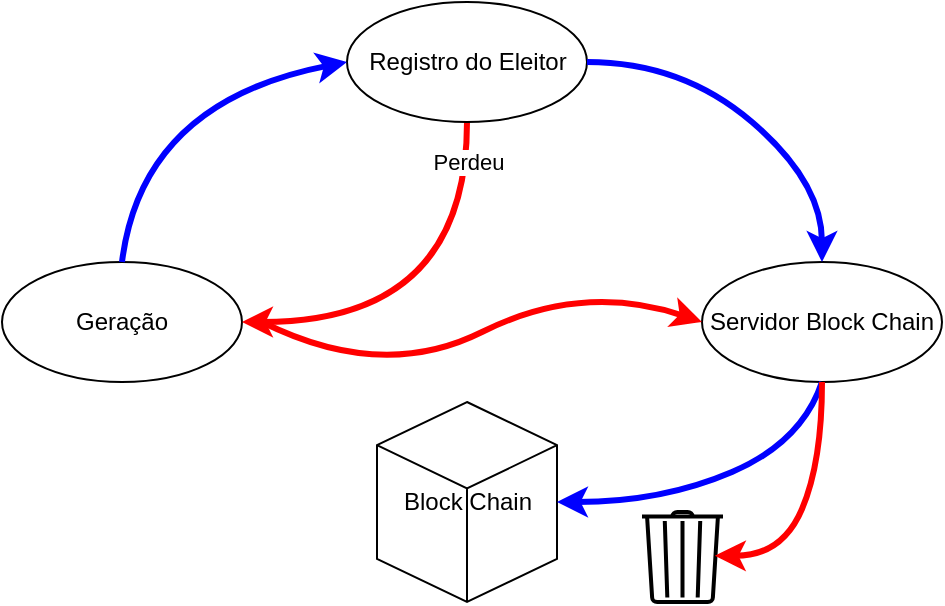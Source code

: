 <mxfile version="13.7.9" type="device"><diagram id="TLs_h5q52nekJCSbLLor" name="Página-1"><mxGraphModel dx="1242" dy="722" grid="1" gridSize="10" guides="1" tooltips="1" connect="1" arrows="1" fold="1" page="1" pageScale="1" pageWidth="827" pageHeight="1169" math="0" shadow="0"><root><mxCell id="0"/><mxCell id="1" parent="0"/><mxCell id="ZqujRr9laYatOUZxkRyD-3" value="Geração" style="ellipse;whiteSpace=wrap;html=1;fontSize=12;" parent="1" vertex="1"><mxGeometry x="170" y="200" width="120" height="60" as="geometry"/></mxCell><mxCell id="ZqujRr9laYatOUZxkRyD-25" style="rounded=0;orthogonalLoop=1;jettySize=auto;html=1;exitX=0.5;exitY=1;exitDx=0;exitDy=0;fontSize=12;entryX=1;entryY=0.5;entryDx=0;entryDy=0;edgeStyle=orthogonalEdgeStyle;curved=1;strokeColor=#FF0000;strokeWidth=3;" parent="1" source="ZqujRr9laYatOUZxkRyD-4" edge="1" target="ZqujRr9laYatOUZxkRyD-3"><mxGeometry relative="1" as="geometry"><mxPoint x="320" y="230" as="targetPoint"/></mxGeometry></mxCell><mxCell id="wDsQ41a62oUI-jb3qV3i-1" value="Perdeu" style="edgeLabel;html=1;align=center;verticalAlign=middle;resizable=0;points=[];" vertex="1" connectable="0" parent="ZqujRr9laYatOUZxkRyD-25"><mxGeometry x="-0.298" relative="1" as="geometry"><mxPoint x="-9.992e-16" y="-55" as="offset"/></mxGeometry></mxCell><mxCell id="ZqujRr9laYatOUZxkRyD-4" value="Registro do Eleitor" style="ellipse;whiteSpace=wrap;html=1;fontSize=12;" parent="1" vertex="1"><mxGeometry x="342.5" y="70" width="120" height="60" as="geometry"/></mxCell><mxCell id="ZqujRr9laYatOUZxkRyD-5" value="Servidor Block Chain" style="ellipse;whiteSpace=wrap;html=1;fontSize=12;" parent="1" vertex="1"><mxGeometry x="520" y="200" width="120" height="60" as="geometry"/></mxCell><mxCell id="ZqujRr9laYatOUZxkRyD-6" value="" style="curved=1;endArrow=classic;html=1;fontSize=12;exitX=0.5;exitY=0;exitDx=0;exitDy=0;entryX=0;entryY=0.5;entryDx=0;entryDy=0;strokeColor=#0000FF;strokeWidth=3;" parent="1" source="ZqujRr9laYatOUZxkRyD-3" target="ZqujRr9laYatOUZxkRyD-4" edge="1"><mxGeometry width="50" height="50" relative="1" as="geometry"><mxPoint x="227.5" y="200" as="sourcePoint"/><mxPoint x="277.5" y="150" as="targetPoint"/><Array as="points"><mxPoint x="240" y="120"/></Array></mxGeometry></mxCell><mxCell id="ZqujRr9laYatOUZxkRyD-8" value="" style="curved=1;endArrow=classic;html=1;fontSize=12;exitX=1;exitY=0.5;exitDx=0;exitDy=0;entryX=0.5;entryY=0;entryDx=0;entryDy=0;strokeColor=#0000FF;strokeWidth=3;" parent="1" source="ZqujRr9laYatOUZxkRyD-4" target="ZqujRr9laYatOUZxkRyD-5" edge="1"><mxGeometry width="50" height="50" relative="1" as="geometry"><mxPoint x="460" y="380" as="sourcePoint"/><mxPoint x="510" y="330" as="targetPoint"/><Array as="points"><mxPoint x="510" y="100"/><mxPoint x="580" y="160"/></Array></mxGeometry></mxCell><mxCell id="ZqujRr9laYatOUZxkRyD-10" value="Block Chain" style="html=1;whiteSpace=wrap;shape=isoCube2;backgroundOutline=1;isoAngle=15;fontSize=12;" parent="1" vertex="1"><mxGeometry x="357.5" y="270" width="90" height="100" as="geometry"/></mxCell><mxCell id="ZqujRr9laYatOUZxkRyD-14" value="" style="curved=1;endArrow=classic;html=1;fontSize=12;exitX=0.5;exitY=1;exitDx=0;exitDy=0;entryX=1;entryY=0.5;entryDx=0;entryDy=0;entryPerimeter=0;strokeColor=#0000FF;strokeWidth=3;" parent="1" source="ZqujRr9laYatOUZxkRyD-5" target="ZqujRr9laYatOUZxkRyD-10" edge="1"><mxGeometry width="50" height="50" relative="1" as="geometry"><mxPoint x="460" y="380" as="sourcePoint"/><mxPoint x="510" y="330" as="targetPoint"/><Array as="points"><mxPoint x="570" y="290"/><mxPoint x="500" y="320"/></Array></mxGeometry></mxCell><mxCell id="ZqujRr9laYatOUZxkRyD-15" value="" style="html=1;verticalLabelPosition=bottom;align=center;labelBackgroundColor=#ffffff;verticalAlign=top;strokeWidth=2;shadow=0;dashed=0;shape=mxgraph.ios7.icons.trashcan;fontSize=12;" parent="1" vertex="1"><mxGeometry x="490" y="325" width="40.5" height="45" as="geometry"/></mxCell><mxCell id="wDsQ41a62oUI-jb3qV3i-2" value="" style="curved=1;endArrow=classic;html=1;entryX=0;entryY=0.5;entryDx=0;entryDy=0;strokeColor=#FF0000;strokeWidth=3;" edge="1" parent="1" target="ZqujRr9laYatOUZxkRyD-5"><mxGeometry width="50" height="50" relative="1" as="geometry"><mxPoint x="300" y="230" as="sourcePoint"/><mxPoint x="462.5" y="210" as="targetPoint"/><Array as="points"><mxPoint x="360" y="260"/><mxPoint x="460" y="210"/></Array></mxGeometry></mxCell><mxCell id="wDsQ41a62oUI-jb3qV3i-3" value="" style="curved=1;endArrow=classic;html=1;strokeColor=#FF0000;strokeWidth=3;entryX=0.9;entryY=0.486;entryDx=0;entryDy=0;entryPerimeter=0;exitX=0.5;exitY=1;exitDx=0;exitDy=0;" edge="1" parent="1" source="ZqujRr9laYatOUZxkRyD-5" target="ZqujRr9laYatOUZxkRyD-15"><mxGeometry width="50" height="50" relative="1" as="geometry"><mxPoint x="470" y="440" as="sourcePoint"/><mxPoint x="520" y="390" as="targetPoint"/><Array as="points"><mxPoint x="580" y="300"/><mxPoint x="560" y="347"/></Array></mxGeometry></mxCell></root></mxGraphModel></diagram></mxfile>